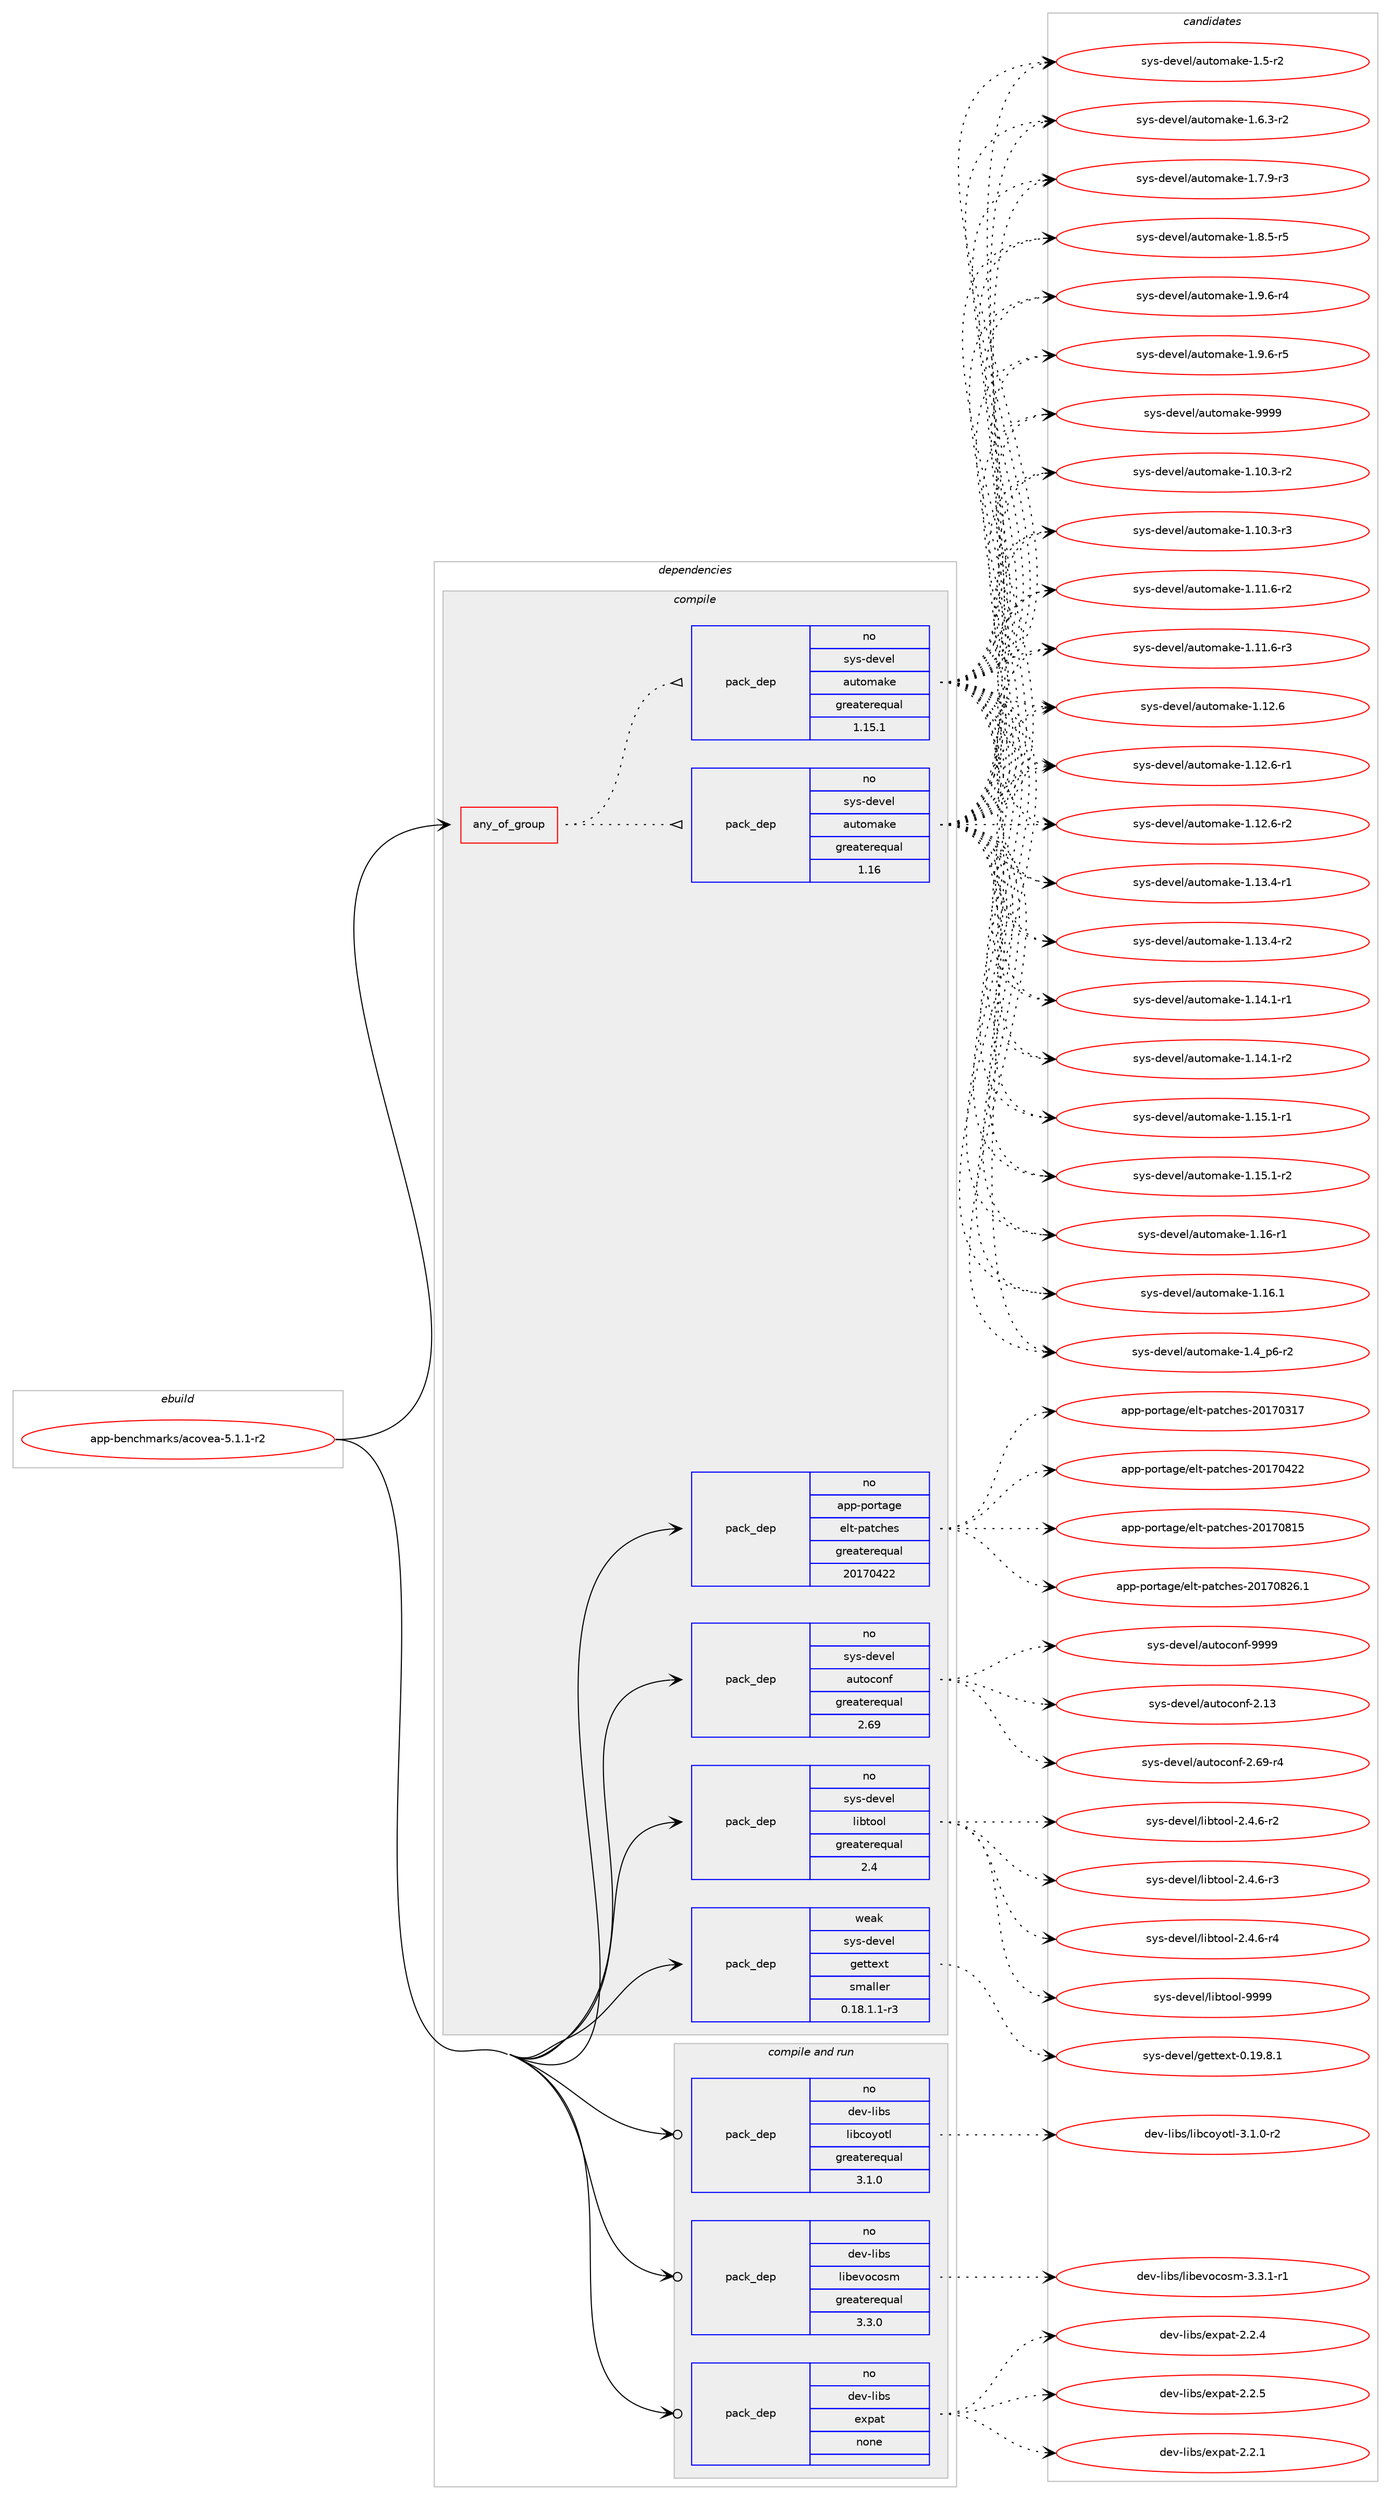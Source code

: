 digraph prolog {

# *************
# Graph options
# *************

newrank=true;
concentrate=true;
compound=true;
graph [rankdir=LR,fontname=Helvetica,fontsize=10,ranksep=1.5];#, ranksep=2.5, nodesep=0.2];
edge  [arrowhead=vee];
node  [fontname=Helvetica,fontsize=10];

# **********
# The ebuild
# **********

subgraph cluster_leftcol {
color=gray;
rank=same;
label=<<i>ebuild</i>>;
id [label="app-benchmarks/acovea-5.1.1-r2", color=red, width=4, href="../app-benchmarks/acovea-5.1.1-r2.svg"];
}

# ****************
# The dependencies
# ****************

subgraph cluster_midcol {
color=gray;
label=<<i>dependencies</i>>;
subgraph cluster_compile {
fillcolor="#eeeeee";
style=filled;
label=<<i>compile</i>>;
subgraph any1 {
dependency9 [label=<<TABLE BORDER="0" CELLBORDER="1" CELLSPACING="0" CELLPADDING="4"><TR><TD CELLPADDING="10">any_of_group</TD></TR></TABLE>>, shape=none, color=red];subgraph pack8 {
dependency10 [label=<<TABLE BORDER="0" CELLBORDER="1" CELLSPACING="0" CELLPADDING="4" WIDTH="220"><TR><TD ROWSPAN="6" CELLPADDING="30">pack_dep</TD></TR><TR><TD WIDTH="110">no</TD></TR><TR><TD>sys-devel</TD></TR><TR><TD>automake</TD></TR><TR><TD>greaterequal</TD></TR><TR><TD>1.16</TD></TR></TABLE>>, shape=none, color=blue];
}
dependency9:e -> dependency10:w [weight=20,style="dotted",arrowhead="oinv"];
subgraph pack9 {
dependency11 [label=<<TABLE BORDER="0" CELLBORDER="1" CELLSPACING="0" CELLPADDING="4" WIDTH="220"><TR><TD ROWSPAN="6" CELLPADDING="30">pack_dep</TD></TR><TR><TD WIDTH="110">no</TD></TR><TR><TD>sys-devel</TD></TR><TR><TD>automake</TD></TR><TR><TD>greaterequal</TD></TR><TR><TD>1.15.1</TD></TR></TABLE>>, shape=none, color=blue];
}
dependency9:e -> dependency11:w [weight=20,style="dotted",arrowhead="oinv"];
}
id:e -> dependency9:w [weight=20,style="solid",arrowhead="vee"];
subgraph pack10 {
dependency12 [label=<<TABLE BORDER="0" CELLBORDER="1" CELLSPACING="0" CELLPADDING="4" WIDTH="220"><TR><TD ROWSPAN="6" CELLPADDING="30">pack_dep</TD></TR><TR><TD WIDTH="110">no</TD></TR><TR><TD>app-portage</TD></TR><TR><TD>elt-patches</TD></TR><TR><TD>greaterequal</TD></TR><TR><TD>20170422</TD></TR></TABLE>>, shape=none, color=blue];
}
id:e -> dependency12:w [weight=20,style="solid",arrowhead="vee"];
subgraph pack11 {
dependency13 [label=<<TABLE BORDER="0" CELLBORDER="1" CELLSPACING="0" CELLPADDING="4" WIDTH="220"><TR><TD ROWSPAN="6" CELLPADDING="30">pack_dep</TD></TR><TR><TD WIDTH="110">no</TD></TR><TR><TD>sys-devel</TD></TR><TR><TD>autoconf</TD></TR><TR><TD>greaterequal</TD></TR><TR><TD>2.69</TD></TR></TABLE>>, shape=none, color=blue];
}
id:e -> dependency13:w [weight=20,style="solid",arrowhead="vee"];
subgraph pack12 {
dependency14 [label=<<TABLE BORDER="0" CELLBORDER="1" CELLSPACING="0" CELLPADDING="4" WIDTH="220"><TR><TD ROWSPAN="6" CELLPADDING="30">pack_dep</TD></TR><TR><TD WIDTH="110">no</TD></TR><TR><TD>sys-devel</TD></TR><TR><TD>libtool</TD></TR><TR><TD>greaterequal</TD></TR><TR><TD>2.4</TD></TR></TABLE>>, shape=none, color=blue];
}
id:e -> dependency14:w [weight=20,style="solid",arrowhead="vee"];
subgraph pack13 {
dependency15 [label=<<TABLE BORDER="0" CELLBORDER="1" CELLSPACING="0" CELLPADDING="4" WIDTH="220"><TR><TD ROWSPAN="6" CELLPADDING="30">pack_dep</TD></TR><TR><TD WIDTH="110">weak</TD></TR><TR><TD>sys-devel</TD></TR><TR><TD>gettext</TD></TR><TR><TD>smaller</TD></TR><TR><TD>0.18.1.1-r3</TD></TR></TABLE>>, shape=none, color=blue];
}
id:e -> dependency15:w [weight=20,style="solid",arrowhead="vee"];
}
subgraph cluster_compileandrun {
fillcolor="#eeeeee";
style=filled;
label=<<i>compile and run</i>>;
subgraph pack14 {
dependency16 [label=<<TABLE BORDER="0" CELLBORDER="1" CELLSPACING="0" CELLPADDING="4" WIDTH="220"><TR><TD ROWSPAN="6" CELLPADDING="30">pack_dep</TD></TR><TR><TD WIDTH="110">no</TD></TR><TR><TD>dev-libs</TD></TR><TR><TD>expat</TD></TR><TR><TD>none</TD></TR><TR><TD></TD></TR></TABLE>>, shape=none, color=blue];
}
id:e -> dependency16:w [weight=20,style="solid",arrowhead="odotvee"];
subgraph pack15 {
dependency17 [label=<<TABLE BORDER="0" CELLBORDER="1" CELLSPACING="0" CELLPADDING="4" WIDTH="220"><TR><TD ROWSPAN="6" CELLPADDING="30">pack_dep</TD></TR><TR><TD WIDTH="110">no</TD></TR><TR><TD>dev-libs</TD></TR><TR><TD>libcoyotl</TD></TR><TR><TD>greaterequal</TD></TR><TR><TD>3.1.0</TD></TR></TABLE>>, shape=none, color=blue];
}
id:e -> dependency17:w [weight=20,style="solid",arrowhead="odotvee"];
subgraph pack16 {
dependency18 [label=<<TABLE BORDER="0" CELLBORDER="1" CELLSPACING="0" CELLPADDING="4" WIDTH="220"><TR><TD ROWSPAN="6" CELLPADDING="30">pack_dep</TD></TR><TR><TD WIDTH="110">no</TD></TR><TR><TD>dev-libs</TD></TR><TR><TD>libevocosm</TD></TR><TR><TD>greaterequal</TD></TR><TR><TD>3.3.0</TD></TR></TABLE>>, shape=none, color=blue];
}
id:e -> dependency18:w [weight=20,style="solid",arrowhead="odotvee"];
}
subgraph cluster_run {
fillcolor="#eeeeee";
style=filled;
label=<<i>run</i>>;
}
}

# **************
# The candidates
# **************

subgraph cluster_choices {
rank=same;
color=gray;
label=<<i>candidates</i>>;

subgraph choice8 {
color=black;
nodesep=1;
choice11512111545100101118101108479711711611110997107101454946494846514511450 [label="sys-devel/automake-1.10.3-r2", color=red, width=4,href="../sys-devel/automake-1.10.3-r2.svg"];
choice11512111545100101118101108479711711611110997107101454946494846514511451 [label="sys-devel/automake-1.10.3-r3", color=red, width=4,href="../sys-devel/automake-1.10.3-r3.svg"];
choice11512111545100101118101108479711711611110997107101454946494946544511450 [label="sys-devel/automake-1.11.6-r2", color=red, width=4,href="../sys-devel/automake-1.11.6-r2.svg"];
choice11512111545100101118101108479711711611110997107101454946494946544511451 [label="sys-devel/automake-1.11.6-r3", color=red, width=4,href="../sys-devel/automake-1.11.6-r3.svg"];
choice1151211154510010111810110847971171161111099710710145494649504654 [label="sys-devel/automake-1.12.6", color=red, width=4,href="../sys-devel/automake-1.12.6.svg"];
choice11512111545100101118101108479711711611110997107101454946495046544511449 [label="sys-devel/automake-1.12.6-r1", color=red, width=4,href="../sys-devel/automake-1.12.6-r1.svg"];
choice11512111545100101118101108479711711611110997107101454946495046544511450 [label="sys-devel/automake-1.12.6-r2", color=red, width=4,href="../sys-devel/automake-1.12.6-r2.svg"];
choice11512111545100101118101108479711711611110997107101454946495146524511449 [label="sys-devel/automake-1.13.4-r1", color=red, width=4,href="../sys-devel/automake-1.13.4-r1.svg"];
choice11512111545100101118101108479711711611110997107101454946495146524511450 [label="sys-devel/automake-1.13.4-r2", color=red, width=4,href="../sys-devel/automake-1.13.4-r2.svg"];
choice11512111545100101118101108479711711611110997107101454946495246494511449 [label="sys-devel/automake-1.14.1-r1", color=red, width=4,href="../sys-devel/automake-1.14.1-r1.svg"];
choice11512111545100101118101108479711711611110997107101454946495246494511450 [label="sys-devel/automake-1.14.1-r2", color=red, width=4,href="../sys-devel/automake-1.14.1-r2.svg"];
choice11512111545100101118101108479711711611110997107101454946495346494511449 [label="sys-devel/automake-1.15.1-r1", color=red, width=4,href="../sys-devel/automake-1.15.1-r1.svg"];
choice11512111545100101118101108479711711611110997107101454946495346494511450 [label="sys-devel/automake-1.15.1-r2", color=red, width=4,href="../sys-devel/automake-1.15.1-r2.svg"];
choice1151211154510010111810110847971171161111099710710145494649544511449 [label="sys-devel/automake-1.16-r1", color=red, width=4,href="../sys-devel/automake-1.16-r1.svg"];
choice1151211154510010111810110847971171161111099710710145494649544649 [label="sys-devel/automake-1.16.1", color=red, width=4,href="../sys-devel/automake-1.16.1.svg"];
choice115121115451001011181011084797117116111109971071014549465295112544511450 [label="sys-devel/automake-1.4_p6-r2", color=red, width=4,href="../sys-devel/automake-1.4_p6-r2.svg"];
choice11512111545100101118101108479711711611110997107101454946534511450 [label="sys-devel/automake-1.5-r2", color=red, width=4,href="../sys-devel/automake-1.5-r2.svg"];
choice115121115451001011181011084797117116111109971071014549465446514511450 [label="sys-devel/automake-1.6.3-r2", color=red, width=4,href="../sys-devel/automake-1.6.3-r2.svg"];
choice115121115451001011181011084797117116111109971071014549465546574511451 [label="sys-devel/automake-1.7.9-r3", color=red, width=4,href="../sys-devel/automake-1.7.9-r3.svg"];
choice115121115451001011181011084797117116111109971071014549465646534511453 [label="sys-devel/automake-1.8.5-r5", color=red, width=4,href="../sys-devel/automake-1.8.5-r5.svg"];
choice115121115451001011181011084797117116111109971071014549465746544511452 [label="sys-devel/automake-1.9.6-r4", color=red, width=4,href="../sys-devel/automake-1.9.6-r4.svg"];
choice115121115451001011181011084797117116111109971071014549465746544511453 [label="sys-devel/automake-1.9.6-r5", color=red, width=4,href="../sys-devel/automake-1.9.6-r5.svg"];
choice115121115451001011181011084797117116111109971071014557575757 [label="sys-devel/automake-9999", color=red, width=4,href="../sys-devel/automake-9999.svg"];
dependency10:e -> choice11512111545100101118101108479711711611110997107101454946494846514511450:w [style=dotted,weight="100"];
dependency10:e -> choice11512111545100101118101108479711711611110997107101454946494846514511451:w [style=dotted,weight="100"];
dependency10:e -> choice11512111545100101118101108479711711611110997107101454946494946544511450:w [style=dotted,weight="100"];
dependency10:e -> choice11512111545100101118101108479711711611110997107101454946494946544511451:w [style=dotted,weight="100"];
dependency10:e -> choice1151211154510010111810110847971171161111099710710145494649504654:w [style=dotted,weight="100"];
dependency10:e -> choice11512111545100101118101108479711711611110997107101454946495046544511449:w [style=dotted,weight="100"];
dependency10:e -> choice11512111545100101118101108479711711611110997107101454946495046544511450:w [style=dotted,weight="100"];
dependency10:e -> choice11512111545100101118101108479711711611110997107101454946495146524511449:w [style=dotted,weight="100"];
dependency10:e -> choice11512111545100101118101108479711711611110997107101454946495146524511450:w [style=dotted,weight="100"];
dependency10:e -> choice11512111545100101118101108479711711611110997107101454946495246494511449:w [style=dotted,weight="100"];
dependency10:e -> choice11512111545100101118101108479711711611110997107101454946495246494511450:w [style=dotted,weight="100"];
dependency10:e -> choice11512111545100101118101108479711711611110997107101454946495346494511449:w [style=dotted,weight="100"];
dependency10:e -> choice11512111545100101118101108479711711611110997107101454946495346494511450:w [style=dotted,weight="100"];
dependency10:e -> choice1151211154510010111810110847971171161111099710710145494649544511449:w [style=dotted,weight="100"];
dependency10:e -> choice1151211154510010111810110847971171161111099710710145494649544649:w [style=dotted,weight="100"];
dependency10:e -> choice115121115451001011181011084797117116111109971071014549465295112544511450:w [style=dotted,weight="100"];
dependency10:e -> choice11512111545100101118101108479711711611110997107101454946534511450:w [style=dotted,weight="100"];
dependency10:e -> choice115121115451001011181011084797117116111109971071014549465446514511450:w [style=dotted,weight="100"];
dependency10:e -> choice115121115451001011181011084797117116111109971071014549465546574511451:w [style=dotted,weight="100"];
dependency10:e -> choice115121115451001011181011084797117116111109971071014549465646534511453:w [style=dotted,weight="100"];
dependency10:e -> choice115121115451001011181011084797117116111109971071014549465746544511452:w [style=dotted,weight="100"];
dependency10:e -> choice115121115451001011181011084797117116111109971071014549465746544511453:w [style=dotted,weight="100"];
dependency10:e -> choice115121115451001011181011084797117116111109971071014557575757:w [style=dotted,weight="100"];
}
subgraph choice9 {
color=black;
nodesep=1;
choice11512111545100101118101108479711711611110997107101454946494846514511450 [label="sys-devel/automake-1.10.3-r2", color=red, width=4,href="../sys-devel/automake-1.10.3-r2.svg"];
choice11512111545100101118101108479711711611110997107101454946494846514511451 [label="sys-devel/automake-1.10.3-r3", color=red, width=4,href="../sys-devel/automake-1.10.3-r3.svg"];
choice11512111545100101118101108479711711611110997107101454946494946544511450 [label="sys-devel/automake-1.11.6-r2", color=red, width=4,href="../sys-devel/automake-1.11.6-r2.svg"];
choice11512111545100101118101108479711711611110997107101454946494946544511451 [label="sys-devel/automake-1.11.6-r3", color=red, width=4,href="../sys-devel/automake-1.11.6-r3.svg"];
choice1151211154510010111810110847971171161111099710710145494649504654 [label="sys-devel/automake-1.12.6", color=red, width=4,href="../sys-devel/automake-1.12.6.svg"];
choice11512111545100101118101108479711711611110997107101454946495046544511449 [label="sys-devel/automake-1.12.6-r1", color=red, width=4,href="../sys-devel/automake-1.12.6-r1.svg"];
choice11512111545100101118101108479711711611110997107101454946495046544511450 [label="sys-devel/automake-1.12.6-r2", color=red, width=4,href="../sys-devel/automake-1.12.6-r2.svg"];
choice11512111545100101118101108479711711611110997107101454946495146524511449 [label="sys-devel/automake-1.13.4-r1", color=red, width=4,href="../sys-devel/automake-1.13.4-r1.svg"];
choice11512111545100101118101108479711711611110997107101454946495146524511450 [label="sys-devel/automake-1.13.4-r2", color=red, width=4,href="../sys-devel/automake-1.13.4-r2.svg"];
choice11512111545100101118101108479711711611110997107101454946495246494511449 [label="sys-devel/automake-1.14.1-r1", color=red, width=4,href="../sys-devel/automake-1.14.1-r1.svg"];
choice11512111545100101118101108479711711611110997107101454946495246494511450 [label="sys-devel/automake-1.14.1-r2", color=red, width=4,href="../sys-devel/automake-1.14.1-r2.svg"];
choice11512111545100101118101108479711711611110997107101454946495346494511449 [label="sys-devel/automake-1.15.1-r1", color=red, width=4,href="../sys-devel/automake-1.15.1-r1.svg"];
choice11512111545100101118101108479711711611110997107101454946495346494511450 [label="sys-devel/automake-1.15.1-r2", color=red, width=4,href="../sys-devel/automake-1.15.1-r2.svg"];
choice1151211154510010111810110847971171161111099710710145494649544511449 [label="sys-devel/automake-1.16-r1", color=red, width=4,href="../sys-devel/automake-1.16-r1.svg"];
choice1151211154510010111810110847971171161111099710710145494649544649 [label="sys-devel/automake-1.16.1", color=red, width=4,href="../sys-devel/automake-1.16.1.svg"];
choice115121115451001011181011084797117116111109971071014549465295112544511450 [label="sys-devel/automake-1.4_p6-r2", color=red, width=4,href="../sys-devel/automake-1.4_p6-r2.svg"];
choice11512111545100101118101108479711711611110997107101454946534511450 [label="sys-devel/automake-1.5-r2", color=red, width=4,href="../sys-devel/automake-1.5-r2.svg"];
choice115121115451001011181011084797117116111109971071014549465446514511450 [label="sys-devel/automake-1.6.3-r2", color=red, width=4,href="../sys-devel/automake-1.6.3-r2.svg"];
choice115121115451001011181011084797117116111109971071014549465546574511451 [label="sys-devel/automake-1.7.9-r3", color=red, width=4,href="../sys-devel/automake-1.7.9-r3.svg"];
choice115121115451001011181011084797117116111109971071014549465646534511453 [label="sys-devel/automake-1.8.5-r5", color=red, width=4,href="../sys-devel/automake-1.8.5-r5.svg"];
choice115121115451001011181011084797117116111109971071014549465746544511452 [label="sys-devel/automake-1.9.6-r4", color=red, width=4,href="../sys-devel/automake-1.9.6-r4.svg"];
choice115121115451001011181011084797117116111109971071014549465746544511453 [label="sys-devel/automake-1.9.6-r5", color=red, width=4,href="../sys-devel/automake-1.9.6-r5.svg"];
choice115121115451001011181011084797117116111109971071014557575757 [label="sys-devel/automake-9999", color=red, width=4,href="../sys-devel/automake-9999.svg"];
dependency11:e -> choice11512111545100101118101108479711711611110997107101454946494846514511450:w [style=dotted,weight="100"];
dependency11:e -> choice11512111545100101118101108479711711611110997107101454946494846514511451:w [style=dotted,weight="100"];
dependency11:e -> choice11512111545100101118101108479711711611110997107101454946494946544511450:w [style=dotted,weight="100"];
dependency11:e -> choice11512111545100101118101108479711711611110997107101454946494946544511451:w [style=dotted,weight="100"];
dependency11:e -> choice1151211154510010111810110847971171161111099710710145494649504654:w [style=dotted,weight="100"];
dependency11:e -> choice11512111545100101118101108479711711611110997107101454946495046544511449:w [style=dotted,weight="100"];
dependency11:e -> choice11512111545100101118101108479711711611110997107101454946495046544511450:w [style=dotted,weight="100"];
dependency11:e -> choice11512111545100101118101108479711711611110997107101454946495146524511449:w [style=dotted,weight="100"];
dependency11:e -> choice11512111545100101118101108479711711611110997107101454946495146524511450:w [style=dotted,weight="100"];
dependency11:e -> choice11512111545100101118101108479711711611110997107101454946495246494511449:w [style=dotted,weight="100"];
dependency11:e -> choice11512111545100101118101108479711711611110997107101454946495246494511450:w [style=dotted,weight="100"];
dependency11:e -> choice11512111545100101118101108479711711611110997107101454946495346494511449:w [style=dotted,weight="100"];
dependency11:e -> choice11512111545100101118101108479711711611110997107101454946495346494511450:w [style=dotted,weight="100"];
dependency11:e -> choice1151211154510010111810110847971171161111099710710145494649544511449:w [style=dotted,weight="100"];
dependency11:e -> choice1151211154510010111810110847971171161111099710710145494649544649:w [style=dotted,weight="100"];
dependency11:e -> choice115121115451001011181011084797117116111109971071014549465295112544511450:w [style=dotted,weight="100"];
dependency11:e -> choice11512111545100101118101108479711711611110997107101454946534511450:w [style=dotted,weight="100"];
dependency11:e -> choice115121115451001011181011084797117116111109971071014549465446514511450:w [style=dotted,weight="100"];
dependency11:e -> choice115121115451001011181011084797117116111109971071014549465546574511451:w [style=dotted,weight="100"];
dependency11:e -> choice115121115451001011181011084797117116111109971071014549465646534511453:w [style=dotted,weight="100"];
dependency11:e -> choice115121115451001011181011084797117116111109971071014549465746544511452:w [style=dotted,weight="100"];
dependency11:e -> choice115121115451001011181011084797117116111109971071014549465746544511453:w [style=dotted,weight="100"];
dependency11:e -> choice115121115451001011181011084797117116111109971071014557575757:w [style=dotted,weight="100"];
}
subgraph choice10 {
color=black;
nodesep=1;
choice97112112451121111141169710310147101108116451129711699104101115455048495548514955 [label="app-portage/elt-patches-20170317", color=red, width=4,href="../app-portage/elt-patches-20170317.svg"];
choice97112112451121111141169710310147101108116451129711699104101115455048495548525050 [label="app-portage/elt-patches-20170422", color=red, width=4,href="../app-portage/elt-patches-20170422.svg"];
choice97112112451121111141169710310147101108116451129711699104101115455048495548564953 [label="app-portage/elt-patches-20170815", color=red, width=4,href="../app-portage/elt-patches-20170815.svg"];
choice971121124511211111411697103101471011081164511297116991041011154550484955485650544649 [label="app-portage/elt-patches-20170826.1", color=red, width=4,href="../app-portage/elt-patches-20170826.1.svg"];
dependency12:e -> choice97112112451121111141169710310147101108116451129711699104101115455048495548514955:w [style=dotted,weight="100"];
dependency12:e -> choice97112112451121111141169710310147101108116451129711699104101115455048495548525050:w [style=dotted,weight="100"];
dependency12:e -> choice97112112451121111141169710310147101108116451129711699104101115455048495548564953:w [style=dotted,weight="100"];
dependency12:e -> choice971121124511211111411697103101471011081164511297116991041011154550484955485650544649:w [style=dotted,weight="100"];
}
subgraph choice11 {
color=black;
nodesep=1;
choice115121115451001011181011084797117116111991111101024550464951 [label="sys-devel/autoconf-2.13", color=red, width=4,href="../sys-devel/autoconf-2.13.svg"];
choice1151211154510010111810110847971171161119911111010245504654574511452 [label="sys-devel/autoconf-2.69-r4", color=red, width=4,href="../sys-devel/autoconf-2.69-r4.svg"];
choice115121115451001011181011084797117116111991111101024557575757 [label="sys-devel/autoconf-9999", color=red, width=4,href="../sys-devel/autoconf-9999.svg"];
dependency13:e -> choice115121115451001011181011084797117116111991111101024550464951:w [style=dotted,weight="100"];
dependency13:e -> choice1151211154510010111810110847971171161119911111010245504654574511452:w [style=dotted,weight="100"];
dependency13:e -> choice115121115451001011181011084797117116111991111101024557575757:w [style=dotted,weight="100"];
}
subgraph choice12 {
color=black;
nodesep=1;
choice1151211154510010111810110847108105981161111111084550465246544511450 [label="sys-devel/libtool-2.4.6-r2", color=red, width=4,href="../sys-devel/libtool-2.4.6-r2.svg"];
choice1151211154510010111810110847108105981161111111084550465246544511451 [label="sys-devel/libtool-2.4.6-r3", color=red, width=4,href="../sys-devel/libtool-2.4.6-r3.svg"];
choice1151211154510010111810110847108105981161111111084550465246544511452 [label="sys-devel/libtool-2.4.6-r4", color=red, width=4,href="../sys-devel/libtool-2.4.6-r4.svg"];
choice1151211154510010111810110847108105981161111111084557575757 [label="sys-devel/libtool-9999", color=red, width=4,href="../sys-devel/libtool-9999.svg"];
dependency14:e -> choice1151211154510010111810110847108105981161111111084550465246544511450:w [style=dotted,weight="100"];
dependency14:e -> choice1151211154510010111810110847108105981161111111084550465246544511451:w [style=dotted,weight="100"];
dependency14:e -> choice1151211154510010111810110847108105981161111111084550465246544511452:w [style=dotted,weight="100"];
dependency14:e -> choice1151211154510010111810110847108105981161111111084557575757:w [style=dotted,weight="100"];
}
subgraph choice13 {
color=black;
nodesep=1;
choice1151211154510010111810110847103101116116101120116454846495746564649 [label="sys-devel/gettext-0.19.8.1", color=red, width=4,href="../sys-devel/gettext-0.19.8.1.svg"];
dependency15:e -> choice1151211154510010111810110847103101116116101120116454846495746564649:w [style=dotted,weight="100"];
}
subgraph choice14 {
color=black;
nodesep=1;
choice10010111845108105981154710112011297116455046504649 [label="dev-libs/expat-2.2.1", color=red, width=4,href="../dev-libs/expat-2.2.1.svg"];
choice10010111845108105981154710112011297116455046504652 [label="dev-libs/expat-2.2.4", color=red, width=4,href="../dev-libs/expat-2.2.4.svg"];
choice10010111845108105981154710112011297116455046504653 [label="dev-libs/expat-2.2.5", color=red, width=4,href="../dev-libs/expat-2.2.5.svg"];
dependency16:e -> choice10010111845108105981154710112011297116455046504649:w [style=dotted,weight="100"];
dependency16:e -> choice10010111845108105981154710112011297116455046504652:w [style=dotted,weight="100"];
dependency16:e -> choice10010111845108105981154710112011297116455046504653:w [style=dotted,weight="100"];
}
subgraph choice15 {
color=black;
nodesep=1;
choice10010111845108105981154710810598991111211111161084551464946484511450 [label="dev-libs/libcoyotl-3.1.0-r2", color=red, width=4,href="../dev-libs/libcoyotl-3.1.0-r2.svg"];
dependency17:e -> choice10010111845108105981154710810598991111211111161084551464946484511450:w [style=dotted,weight="100"];
}
subgraph choice16 {
color=black;
nodesep=1;
choice10010111845108105981154710810598101118111991111151094551465146494511449 [label="dev-libs/libevocosm-3.3.1-r1", color=red, width=4,href="../dev-libs/libevocosm-3.3.1-r1.svg"];
dependency18:e -> choice10010111845108105981154710810598101118111991111151094551465146494511449:w [style=dotted,weight="100"];
}
}

}
